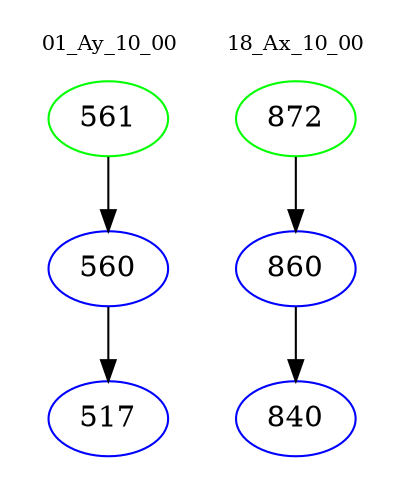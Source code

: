 digraph{
subgraph cluster_0 {
color = white
label = "01_Ay_10_00";
fontsize=10;
T0_561 [label="561", color="green"]
T0_561 -> T0_560 [color="black"]
T0_560 [label="560", color="blue"]
T0_560 -> T0_517 [color="black"]
T0_517 [label="517", color="blue"]
}
subgraph cluster_1 {
color = white
label = "18_Ax_10_00";
fontsize=10;
T1_872 [label="872", color="green"]
T1_872 -> T1_860 [color="black"]
T1_860 [label="860", color="blue"]
T1_860 -> T1_840 [color="black"]
T1_840 [label="840", color="blue"]
}
}

